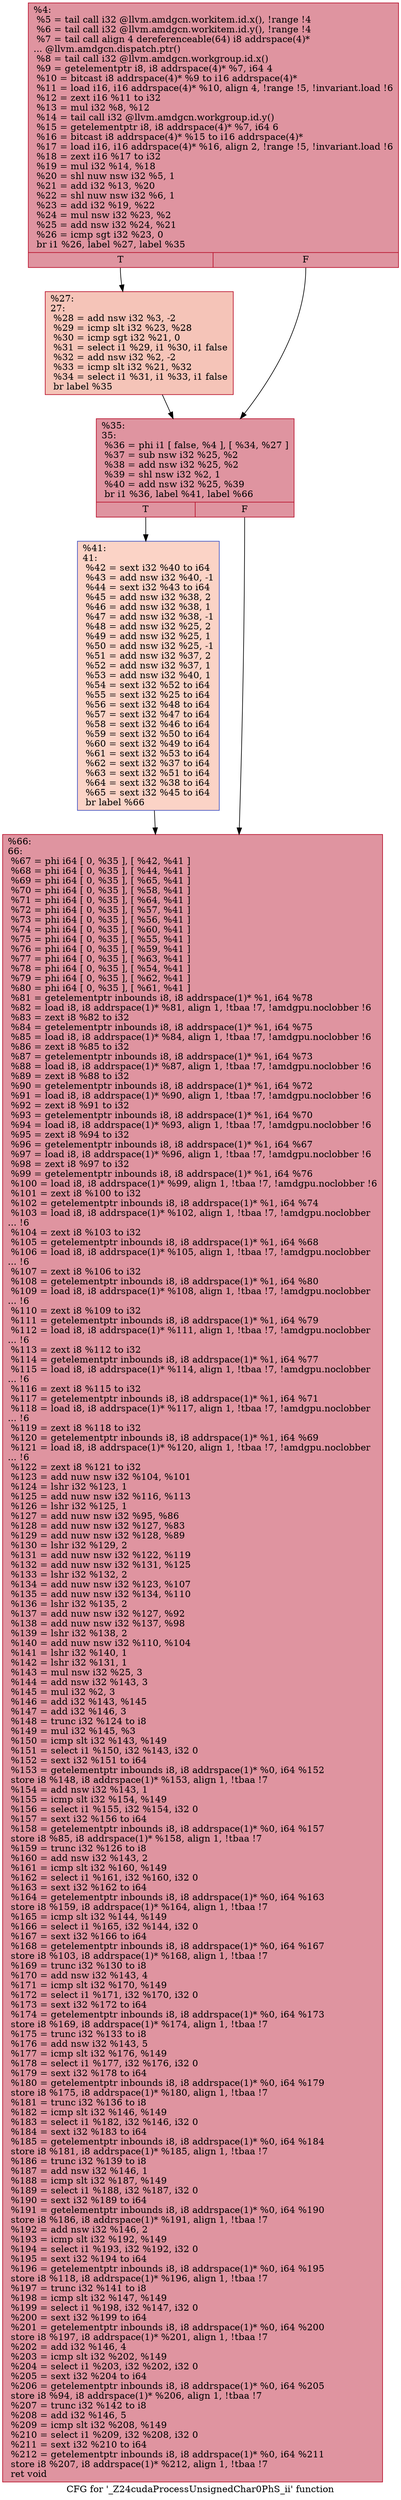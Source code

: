 digraph "CFG for '_Z24cudaProcessUnsignedChar0PhS_ii' function" {
	label="CFG for '_Z24cudaProcessUnsignedChar0PhS_ii' function";

	Node0x5ada1e0 [shape=record,color="#b70d28ff", style=filled, fillcolor="#b70d2870",label="{%4:\l  %5 = tail call i32 @llvm.amdgcn.workitem.id.x(), !range !4\l  %6 = tail call i32 @llvm.amdgcn.workitem.id.y(), !range !4\l  %7 = tail call align 4 dereferenceable(64) i8 addrspace(4)*\l... @llvm.amdgcn.dispatch.ptr()\l  %8 = tail call i32 @llvm.amdgcn.workgroup.id.x()\l  %9 = getelementptr i8, i8 addrspace(4)* %7, i64 4\l  %10 = bitcast i8 addrspace(4)* %9 to i16 addrspace(4)*\l  %11 = load i16, i16 addrspace(4)* %10, align 4, !range !5, !invariant.load !6\l  %12 = zext i16 %11 to i32\l  %13 = mul i32 %8, %12\l  %14 = tail call i32 @llvm.amdgcn.workgroup.id.y()\l  %15 = getelementptr i8, i8 addrspace(4)* %7, i64 6\l  %16 = bitcast i8 addrspace(4)* %15 to i16 addrspace(4)*\l  %17 = load i16, i16 addrspace(4)* %16, align 2, !range !5, !invariant.load !6\l  %18 = zext i16 %17 to i32\l  %19 = mul i32 %14, %18\l  %20 = shl nuw nsw i32 %5, 1\l  %21 = add i32 %13, %20\l  %22 = shl nuw nsw i32 %6, 1\l  %23 = add i32 %19, %22\l  %24 = mul nsw i32 %23, %2\l  %25 = add nsw i32 %24, %21\l  %26 = icmp sgt i32 %23, 0\l  br i1 %26, label %27, label %35\l|{<s0>T|<s1>F}}"];
	Node0x5ada1e0:s0 -> Node0x5adde20;
	Node0x5ada1e0:s1 -> Node0x5addeb0;
	Node0x5adde20 [shape=record,color="#b70d28ff", style=filled, fillcolor="#e97a5f70",label="{%27:\l27:                                               \l  %28 = add nsw i32 %3, -2\l  %29 = icmp slt i32 %23, %28\l  %30 = icmp sgt i32 %21, 0\l  %31 = select i1 %29, i1 %30, i1 false\l  %32 = add nsw i32 %2, -2\l  %33 = icmp slt i32 %21, %32\l  %34 = select i1 %31, i1 %33, i1 false\l  br label %35\l}"];
	Node0x5adde20 -> Node0x5addeb0;
	Node0x5addeb0 [shape=record,color="#b70d28ff", style=filled, fillcolor="#b70d2870",label="{%35:\l35:                                               \l  %36 = phi i1 [ false, %4 ], [ %34, %27 ]\l  %37 = sub nsw i32 %25, %2\l  %38 = add nsw i32 %25, %2\l  %39 = shl nsw i32 %2, 1\l  %40 = add nsw i32 %25, %39\l  br i1 %36, label %41, label %66\l|{<s0>T|<s1>F}}"];
	Node0x5addeb0:s0 -> Node0x5ade8f0;
	Node0x5addeb0:s1 -> Node0x5ade940;
	Node0x5ade8f0 [shape=record,color="#3d50c3ff", style=filled, fillcolor="#f59c7d70",label="{%41:\l41:                                               \l  %42 = sext i32 %40 to i64\l  %43 = add nsw i32 %40, -1\l  %44 = sext i32 %43 to i64\l  %45 = add nsw i32 %38, 2\l  %46 = add nsw i32 %38, 1\l  %47 = add nsw i32 %38, -1\l  %48 = add nsw i32 %25, 2\l  %49 = add nsw i32 %25, 1\l  %50 = add nsw i32 %25, -1\l  %51 = add nsw i32 %37, 2\l  %52 = add nsw i32 %37, 1\l  %53 = add nsw i32 %40, 1\l  %54 = sext i32 %52 to i64\l  %55 = sext i32 %25 to i64\l  %56 = sext i32 %48 to i64\l  %57 = sext i32 %47 to i64\l  %58 = sext i32 %46 to i64\l  %59 = sext i32 %50 to i64\l  %60 = sext i32 %49 to i64\l  %61 = sext i32 %53 to i64\l  %62 = sext i32 %37 to i64\l  %63 = sext i32 %51 to i64\l  %64 = sext i32 %38 to i64\l  %65 = sext i32 %45 to i64\l  br label %66\l}"];
	Node0x5ade8f0 -> Node0x5ade940;
	Node0x5ade940 [shape=record,color="#b70d28ff", style=filled, fillcolor="#b70d2870",label="{%66:\l66:                                               \l  %67 = phi i64 [ 0, %35 ], [ %42, %41 ]\l  %68 = phi i64 [ 0, %35 ], [ %44, %41 ]\l  %69 = phi i64 [ 0, %35 ], [ %65, %41 ]\l  %70 = phi i64 [ 0, %35 ], [ %58, %41 ]\l  %71 = phi i64 [ 0, %35 ], [ %64, %41 ]\l  %72 = phi i64 [ 0, %35 ], [ %57, %41 ]\l  %73 = phi i64 [ 0, %35 ], [ %56, %41 ]\l  %74 = phi i64 [ 0, %35 ], [ %60, %41 ]\l  %75 = phi i64 [ 0, %35 ], [ %55, %41 ]\l  %76 = phi i64 [ 0, %35 ], [ %59, %41 ]\l  %77 = phi i64 [ 0, %35 ], [ %63, %41 ]\l  %78 = phi i64 [ 0, %35 ], [ %54, %41 ]\l  %79 = phi i64 [ 0, %35 ], [ %62, %41 ]\l  %80 = phi i64 [ 0, %35 ], [ %61, %41 ]\l  %81 = getelementptr inbounds i8, i8 addrspace(1)* %1, i64 %78\l  %82 = load i8, i8 addrspace(1)* %81, align 1, !tbaa !7, !amdgpu.noclobber !6\l  %83 = zext i8 %82 to i32\l  %84 = getelementptr inbounds i8, i8 addrspace(1)* %1, i64 %75\l  %85 = load i8, i8 addrspace(1)* %84, align 1, !tbaa !7, !amdgpu.noclobber !6\l  %86 = zext i8 %85 to i32\l  %87 = getelementptr inbounds i8, i8 addrspace(1)* %1, i64 %73\l  %88 = load i8, i8 addrspace(1)* %87, align 1, !tbaa !7, !amdgpu.noclobber !6\l  %89 = zext i8 %88 to i32\l  %90 = getelementptr inbounds i8, i8 addrspace(1)* %1, i64 %72\l  %91 = load i8, i8 addrspace(1)* %90, align 1, !tbaa !7, !amdgpu.noclobber !6\l  %92 = zext i8 %91 to i32\l  %93 = getelementptr inbounds i8, i8 addrspace(1)* %1, i64 %70\l  %94 = load i8, i8 addrspace(1)* %93, align 1, !tbaa !7, !amdgpu.noclobber !6\l  %95 = zext i8 %94 to i32\l  %96 = getelementptr inbounds i8, i8 addrspace(1)* %1, i64 %67\l  %97 = load i8, i8 addrspace(1)* %96, align 1, !tbaa !7, !amdgpu.noclobber !6\l  %98 = zext i8 %97 to i32\l  %99 = getelementptr inbounds i8, i8 addrspace(1)* %1, i64 %76\l  %100 = load i8, i8 addrspace(1)* %99, align 1, !tbaa !7, !amdgpu.noclobber !6\l  %101 = zext i8 %100 to i32\l  %102 = getelementptr inbounds i8, i8 addrspace(1)* %1, i64 %74\l  %103 = load i8, i8 addrspace(1)* %102, align 1, !tbaa !7, !amdgpu.noclobber\l... !6\l  %104 = zext i8 %103 to i32\l  %105 = getelementptr inbounds i8, i8 addrspace(1)* %1, i64 %68\l  %106 = load i8, i8 addrspace(1)* %105, align 1, !tbaa !7, !amdgpu.noclobber\l... !6\l  %107 = zext i8 %106 to i32\l  %108 = getelementptr inbounds i8, i8 addrspace(1)* %1, i64 %80\l  %109 = load i8, i8 addrspace(1)* %108, align 1, !tbaa !7, !amdgpu.noclobber\l... !6\l  %110 = zext i8 %109 to i32\l  %111 = getelementptr inbounds i8, i8 addrspace(1)* %1, i64 %79\l  %112 = load i8, i8 addrspace(1)* %111, align 1, !tbaa !7, !amdgpu.noclobber\l... !6\l  %113 = zext i8 %112 to i32\l  %114 = getelementptr inbounds i8, i8 addrspace(1)* %1, i64 %77\l  %115 = load i8, i8 addrspace(1)* %114, align 1, !tbaa !7, !amdgpu.noclobber\l... !6\l  %116 = zext i8 %115 to i32\l  %117 = getelementptr inbounds i8, i8 addrspace(1)* %1, i64 %71\l  %118 = load i8, i8 addrspace(1)* %117, align 1, !tbaa !7, !amdgpu.noclobber\l... !6\l  %119 = zext i8 %118 to i32\l  %120 = getelementptr inbounds i8, i8 addrspace(1)* %1, i64 %69\l  %121 = load i8, i8 addrspace(1)* %120, align 1, !tbaa !7, !amdgpu.noclobber\l... !6\l  %122 = zext i8 %121 to i32\l  %123 = add nuw nsw i32 %104, %101\l  %124 = lshr i32 %123, 1\l  %125 = add nuw nsw i32 %116, %113\l  %126 = lshr i32 %125, 1\l  %127 = add nuw nsw i32 %95, %86\l  %128 = add nuw nsw i32 %127, %83\l  %129 = add nuw nsw i32 %128, %89\l  %130 = lshr i32 %129, 2\l  %131 = add nuw nsw i32 %122, %119\l  %132 = add nuw nsw i32 %131, %125\l  %133 = lshr i32 %132, 2\l  %134 = add nuw nsw i32 %123, %107\l  %135 = add nuw nsw i32 %134, %110\l  %136 = lshr i32 %135, 2\l  %137 = add nuw nsw i32 %127, %92\l  %138 = add nuw nsw i32 %137, %98\l  %139 = lshr i32 %138, 2\l  %140 = add nuw nsw i32 %110, %104\l  %141 = lshr i32 %140, 1\l  %142 = lshr i32 %131, 1\l  %143 = mul nsw i32 %25, 3\l  %144 = add nsw i32 %143, 3\l  %145 = mul i32 %2, 3\l  %146 = add i32 %143, %145\l  %147 = add i32 %146, 3\l  %148 = trunc i32 %124 to i8\l  %149 = mul i32 %145, %3\l  %150 = icmp slt i32 %143, %149\l  %151 = select i1 %150, i32 %143, i32 0\l  %152 = sext i32 %151 to i64\l  %153 = getelementptr inbounds i8, i8 addrspace(1)* %0, i64 %152\l  store i8 %148, i8 addrspace(1)* %153, align 1, !tbaa !7\l  %154 = add nsw i32 %143, 1\l  %155 = icmp slt i32 %154, %149\l  %156 = select i1 %155, i32 %154, i32 0\l  %157 = sext i32 %156 to i64\l  %158 = getelementptr inbounds i8, i8 addrspace(1)* %0, i64 %157\l  store i8 %85, i8 addrspace(1)* %158, align 1, !tbaa !7\l  %159 = trunc i32 %126 to i8\l  %160 = add nsw i32 %143, 2\l  %161 = icmp slt i32 %160, %149\l  %162 = select i1 %161, i32 %160, i32 0\l  %163 = sext i32 %162 to i64\l  %164 = getelementptr inbounds i8, i8 addrspace(1)* %0, i64 %163\l  store i8 %159, i8 addrspace(1)* %164, align 1, !tbaa !7\l  %165 = icmp slt i32 %144, %149\l  %166 = select i1 %165, i32 %144, i32 0\l  %167 = sext i32 %166 to i64\l  %168 = getelementptr inbounds i8, i8 addrspace(1)* %0, i64 %167\l  store i8 %103, i8 addrspace(1)* %168, align 1, !tbaa !7\l  %169 = trunc i32 %130 to i8\l  %170 = add nsw i32 %143, 4\l  %171 = icmp slt i32 %170, %149\l  %172 = select i1 %171, i32 %170, i32 0\l  %173 = sext i32 %172 to i64\l  %174 = getelementptr inbounds i8, i8 addrspace(1)* %0, i64 %173\l  store i8 %169, i8 addrspace(1)* %174, align 1, !tbaa !7\l  %175 = trunc i32 %133 to i8\l  %176 = add nsw i32 %143, 5\l  %177 = icmp slt i32 %176, %149\l  %178 = select i1 %177, i32 %176, i32 0\l  %179 = sext i32 %178 to i64\l  %180 = getelementptr inbounds i8, i8 addrspace(1)* %0, i64 %179\l  store i8 %175, i8 addrspace(1)* %180, align 1, !tbaa !7\l  %181 = trunc i32 %136 to i8\l  %182 = icmp slt i32 %146, %149\l  %183 = select i1 %182, i32 %146, i32 0\l  %184 = sext i32 %183 to i64\l  %185 = getelementptr inbounds i8, i8 addrspace(1)* %0, i64 %184\l  store i8 %181, i8 addrspace(1)* %185, align 1, !tbaa !7\l  %186 = trunc i32 %139 to i8\l  %187 = add nsw i32 %146, 1\l  %188 = icmp slt i32 %187, %149\l  %189 = select i1 %188, i32 %187, i32 0\l  %190 = sext i32 %189 to i64\l  %191 = getelementptr inbounds i8, i8 addrspace(1)* %0, i64 %190\l  store i8 %186, i8 addrspace(1)* %191, align 1, !tbaa !7\l  %192 = add nsw i32 %146, 2\l  %193 = icmp slt i32 %192, %149\l  %194 = select i1 %193, i32 %192, i32 0\l  %195 = sext i32 %194 to i64\l  %196 = getelementptr inbounds i8, i8 addrspace(1)* %0, i64 %195\l  store i8 %118, i8 addrspace(1)* %196, align 1, !tbaa !7\l  %197 = trunc i32 %141 to i8\l  %198 = icmp slt i32 %147, %149\l  %199 = select i1 %198, i32 %147, i32 0\l  %200 = sext i32 %199 to i64\l  %201 = getelementptr inbounds i8, i8 addrspace(1)* %0, i64 %200\l  store i8 %197, i8 addrspace(1)* %201, align 1, !tbaa !7\l  %202 = add i32 %146, 4\l  %203 = icmp slt i32 %202, %149\l  %204 = select i1 %203, i32 %202, i32 0\l  %205 = sext i32 %204 to i64\l  %206 = getelementptr inbounds i8, i8 addrspace(1)* %0, i64 %205\l  store i8 %94, i8 addrspace(1)* %206, align 1, !tbaa !7\l  %207 = trunc i32 %142 to i8\l  %208 = add i32 %146, 5\l  %209 = icmp slt i32 %208, %149\l  %210 = select i1 %209, i32 %208, i32 0\l  %211 = sext i32 %210 to i64\l  %212 = getelementptr inbounds i8, i8 addrspace(1)* %0, i64 %211\l  store i8 %207, i8 addrspace(1)* %212, align 1, !tbaa !7\l  ret void\l}"];
}
